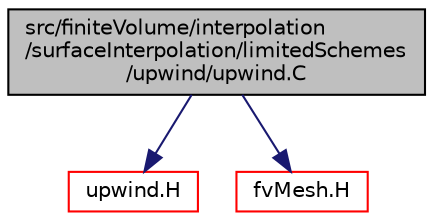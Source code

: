 digraph "src/finiteVolume/interpolation/surfaceInterpolation/limitedSchemes/upwind/upwind.C"
{
  bgcolor="transparent";
  edge [fontname="Helvetica",fontsize="10",labelfontname="Helvetica",labelfontsize="10"];
  node [fontname="Helvetica",fontsize="10",shape=record];
  Node0 [label="src/finiteVolume/interpolation\l/surfaceInterpolation/limitedSchemes\l/upwind/upwind.C",height=0.2,width=0.4,color="black", fillcolor="grey75", style="filled", fontcolor="black"];
  Node0 -> Node1 [color="midnightblue",fontsize="10",style="solid",fontname="Helvetica"];
  Node1 [label="upwind.H",height=0.2,width=0.4,color="red",URL="$a04217.html"];
  Node0 -> Node195 [color="midnightblue",fontsize="10",style="solid",fontname="Helvetica"];
  Node195 [label="fvMesh.H",height=0.2,width=0.4,color="red",URL="$a03719.html"];
}
